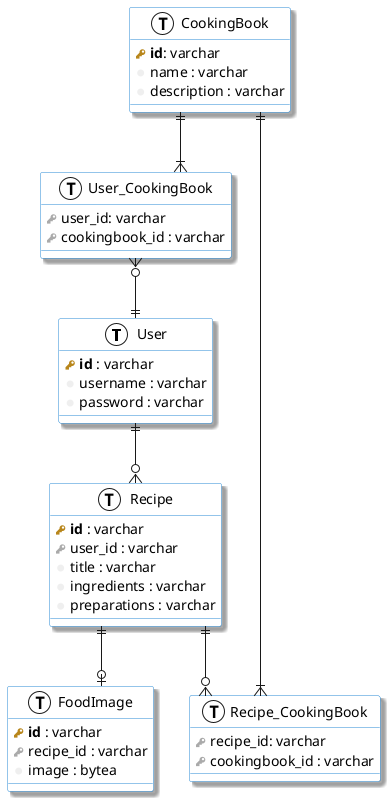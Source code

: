 @startuml
skinparam linetype ortho
skinparam shadowing true
skinparam handwritten false

skinparam class {
    BackgroundColor white
    BorderColor #2688d4
}

!define primary_key(x) <b><color:#b8861b><&key></color> x</b>
!define foreign_key(x) <color:#aaaaaa><&key></color> x
!define column(x) <color:#efefef><&media-record></color> x
!define table(x) entity x << (T, white) >>

table( User ) {
    primary_key(id) : varchar
    column(username) : varchar
    column(password) : varchar
}

table( Recipe ) {
    primary_key(id) : varchar
    foreign_key(user_id) : varchar
    column(title) : varchar
    column(ingredients) : varchar
    column(preparations) : varchar
}

table( FoodImage ) {
    primary_key(id) : varchar
    foreign_key(recipe_id) : varchar
    column(image) : bytea
}

table( CookingBook ) {
    primary_key(id): varchar
    column(name) : varchar
    column(description) : varchar
}

table(User_CookingBook){
    foreign_key(user_id): varchar
    foreign_key( cookingbook_id ) : varchar
}

table(Recipe_CookingBook){
    foreign_key(recipe_id): varchar
    foreign_key(cookingbook_id) : varchar
}

User ||--o{ Recipe
Recipe ||--o| FoodImage
User ||-u-o{ User_CookingBook
CookingBook ||--|{ User_CookingBook
Recipe ||--o{ Recipe_CookingBook
CookingBook ||--|{ Recipe_CookingBook

@enduml